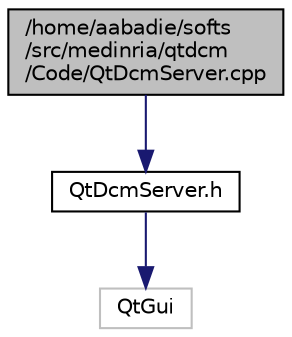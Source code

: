 digraph "/home/aabadie/softs/src/medinria/qtdcm/Code/QtDcmServer.cpp"
{
  edge [fontname="Helvetica",fontsize="10",labelfontname="Helvetica",labelfontsize="10"];
  node [fontname="Helvetica",fontsize="10",shape=record];
  Node1 [label="/home/aabadie/softs\l/src/medinria/qtdcm\l/Code/QtDcmServer.cpp",height=0.2,width=0.4,color="black", fillcolor="grey75", style="filled" fontcolor="black"];
  Node1 -> Node2 [color="midnightblue",fontsize="10",style="solid",fontname="Helvetica"];
  Node2 [label="QtDcmServer.h",height=0.2,width=0.4,color="black", fillcolor="white", style="filled",URL="$QtDcmServer_8h.html"];
  Node2 -> Node3 [color="midnightblue",fontsize="10",style="solid",fontname="Helvetica"];
  Node3 [label="QtGui",height=0.2,width=0.4,color="grey75", fillcolor="white", style="filled"];
}
